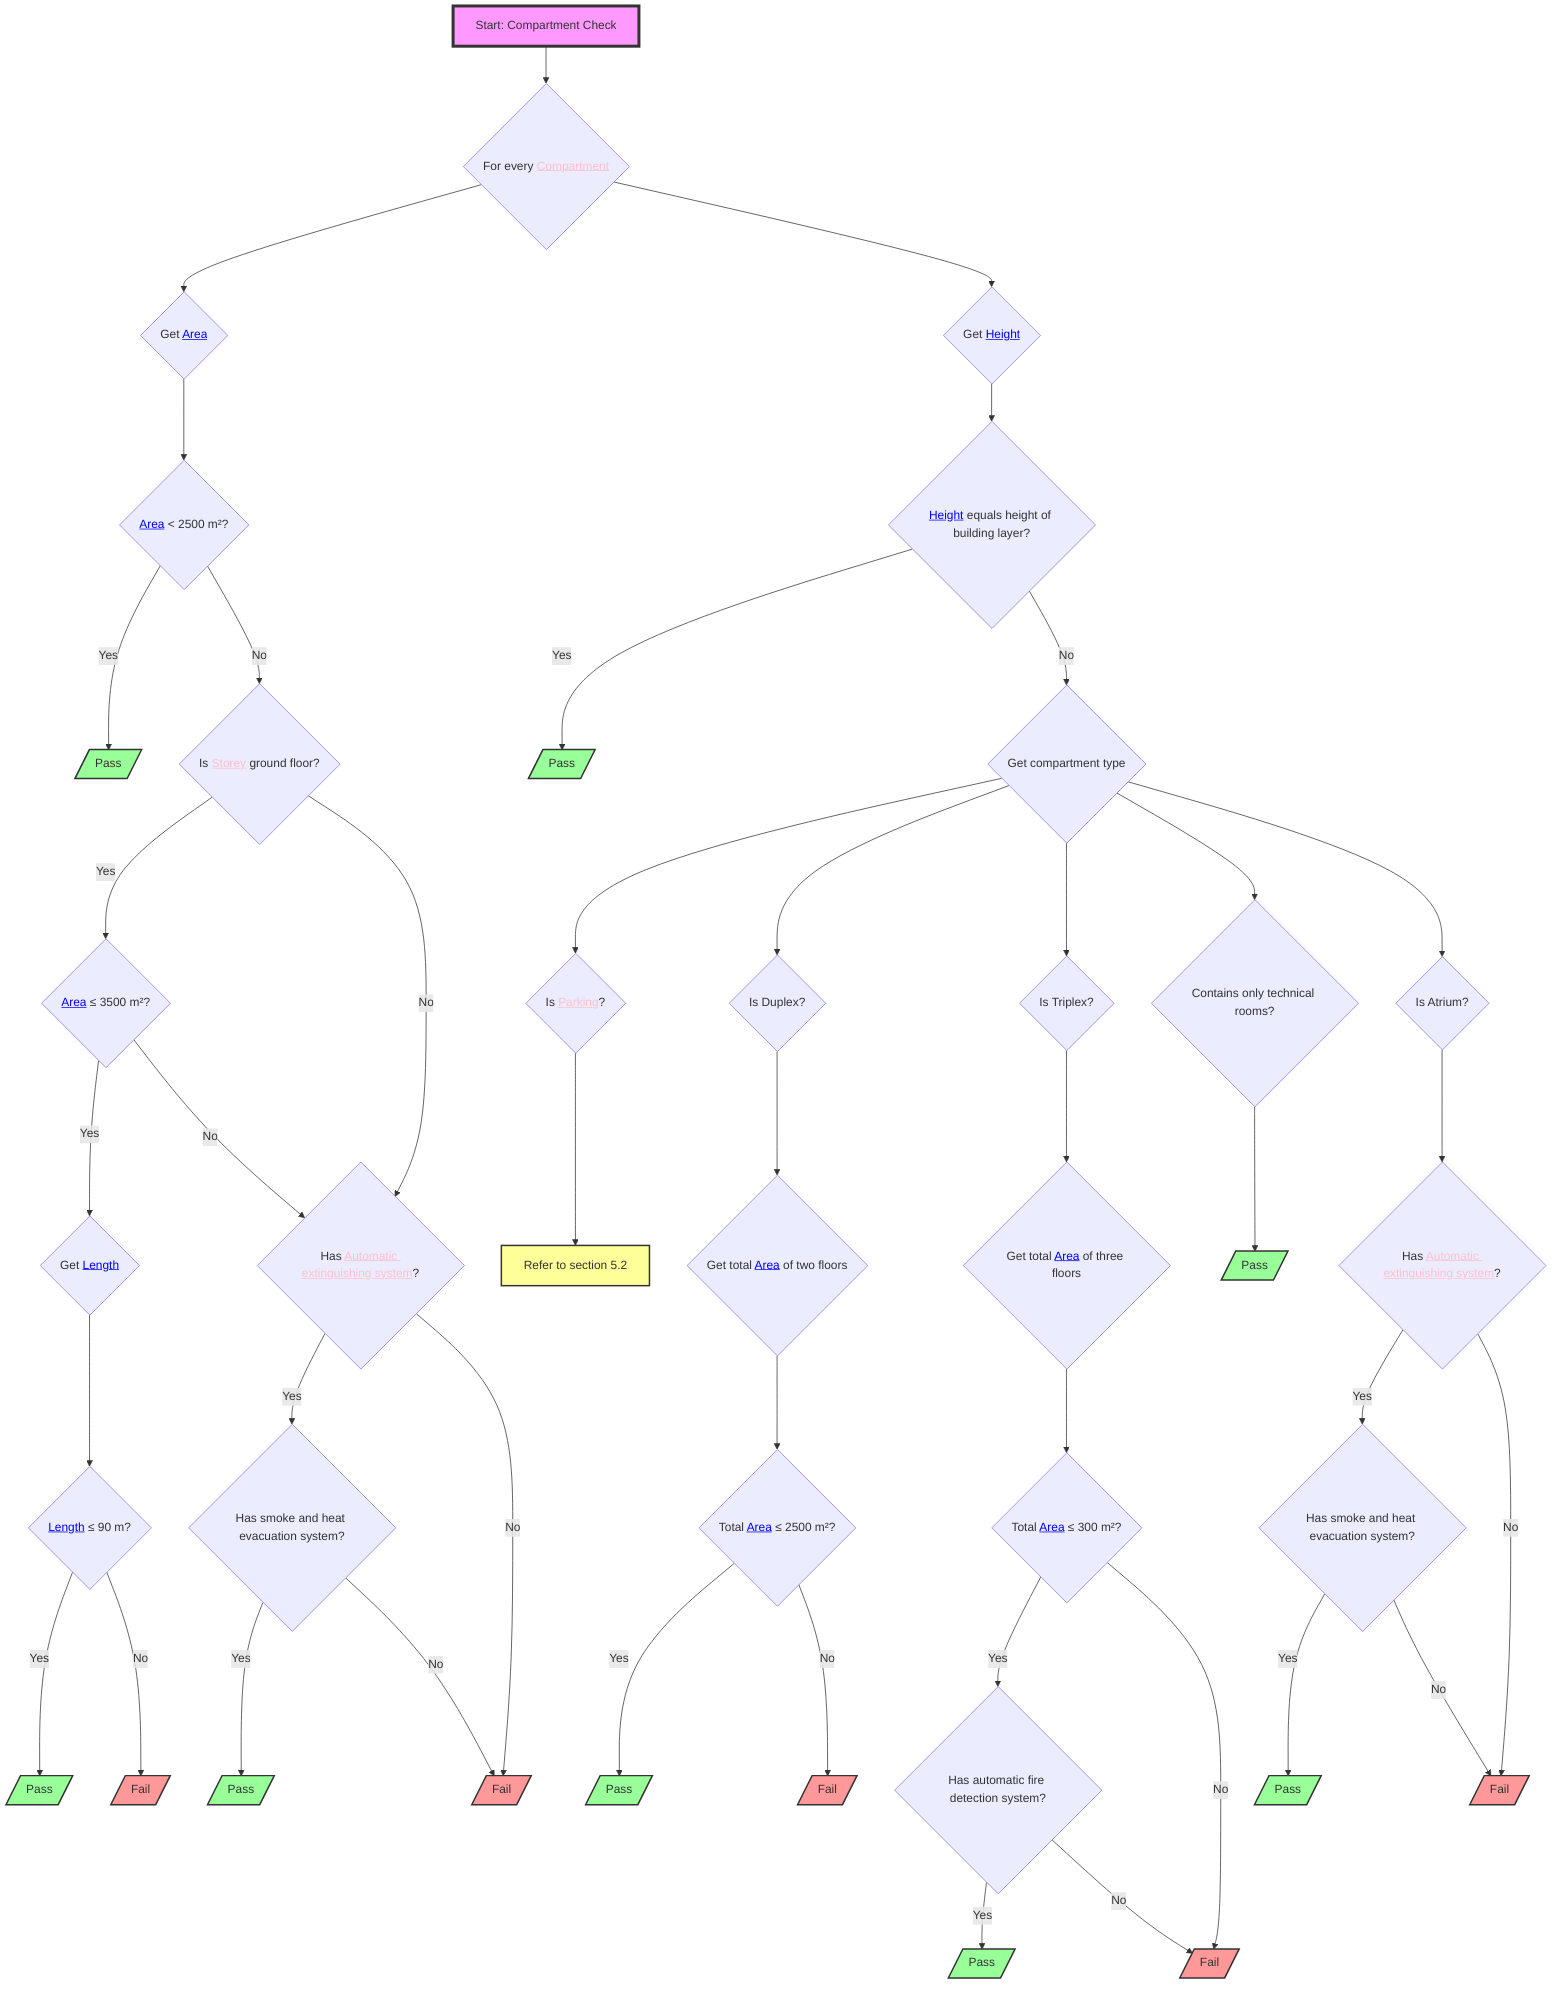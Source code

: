 flowchart TD
    S1["Start: Compartment Check"] --> B{"For every&nbsp;<a href='http://example.com/firebimbuilding#Compartment' style='color:pink;'>Compartment</a>"}
    B --> C{"Get <a href='http://example.com/firebimbuilding#Area' style='color:blue;'>Area</a>"} & HH{"Get <a href='http://example.com/firebimbuilding#Height' style='color:blue'>Height</a>"}
    C --> D{"<a href='http://example.com/firebimbuilding#Area' style='color:blue;'>Area</a> < 2500 m²?"}
    D -- Yes --> E[/"Pass"/]
    D -- No --> F{"Is <a href='http://example.com/firebimbuilding#Storey' style='color:pink;'>Storey</a> ground floor?"}
    F -- Yes --> G{"<a href='http://example.com/firebimbuilding#Area' style='color:blue;'>Area</a> ≤ 3500 m²?"}
    G -- Yes --> H{"Get <a href='http://example.com/firebimbuilding#Length' style='color:blue;'>Length</a>"}
    H --> I{"<a href='http://example.com/firebimbuilding#Length' style='color:blue;'>Length</a> ≤ 90 m?"}
    I -- Yes --> J[/"Pass"/]
    I -- No --> K[/"Fail"/]
    HH --> HI{"<a href='http://example.com/firebimbuilding#Height' style='color:blue'>Height</a> equals height of building layer?"}
    HI -- Yes --> HJ[/"Pass"/]
    HI -- No --> HK{"Get compartment type"}
    HK --> P{"Is <a href='http://example.com/firebimbuilding#Parking' style='color:pink'>Parking</a>?"} & S{"Is Duplex?"} & Y{"Is Triplex?"} & AF{"Contains only technical rooms?"} & AI{"Is Atrium?"}
    G -- No --> L{"Has <a href='http://example.com/firebimbuilding#AutomaticExtinguishingSystem' style='color:pink'>Automatic extinguishing system</a>?"}
    L -- Yes --> M{"Has smoke and heat evacuation system?"}
    M -- Yes --> N[/"Pass"/]
    M -- No --> O[/"Fail"/]
    L -- No --> O
    F -- No --> L
    P --> Q["Refer to section 5.2"]
    S --> T{"Get total <a href='http://example.com/firebimbuilding#Area' style='color:blue;'>Area</a> of two floors"}
    T --> U{"Total <a href='http://example.com/firebimbuilding#Area' style='color:blue;'>Area</a> ≤ 2500 m²?"}
    U -- Yes --> V[/"Pass"/]
    U -- No --> W[/"Fail"/]
    Y --> Z{"Get total <a href='http://example.com/firebimbuilding#Area' style='color:blue;'>Area</a> of three floors"}
    Z --> AA{"Total <a href='http://example.com/firebimbuilding#Area' style='color:blue;'>Area</a> ≤ 300 m²?"}
    AA -- Yes --> AB{"Has automatic fire detection system?"}
    AB -- Yes --> AC[/"Pass"/]
    AB -- No --> AD[/"Fail"/]
    AA -- No --> AD
    AF --> AG[/"Pass"/]
    AI --> AJ{"Has <a href='http://example.com/firebimbuilding#AutomaticExtinguishingSystem' style='color:pink'>Automatic extinguishing system</a>?"}
    AJ -- Yes --> AK{"Has smoke and heat evacuation system?"}
    AK -- Yes --> AL[/"Pass"/]
    AK -- No --> AM[/"Fail"/]
    AJ -- No --> AM
     S1:::startClass
     E:::passClass
     J:::passClass
     K:::failClass
     HJ:::passClass
     N:::passClass
     O:::failClass
     Q:::redirectClass
     V:::passClass
     W:::failClass
     AC:::passClass
     AD:::failClass
     AG:::passClass
     AL:::passClass
     AM:::failClass
    classDef startClass fill:#f9f,stroke:#333,stroke-width:4px
    classDef passClass fill:#9f9,stroke:#333,stroke-width:2px
    classDef failClass fill:#f99,stroke:#333,stroke-width:2px
    classDef redirectClass fill:#ff9,stroke:#333,stroke-width:2px
    classDef noteClass fill:#ffd,stroke:#333,stroke-width:1px,stroke-dasharray: 5 5